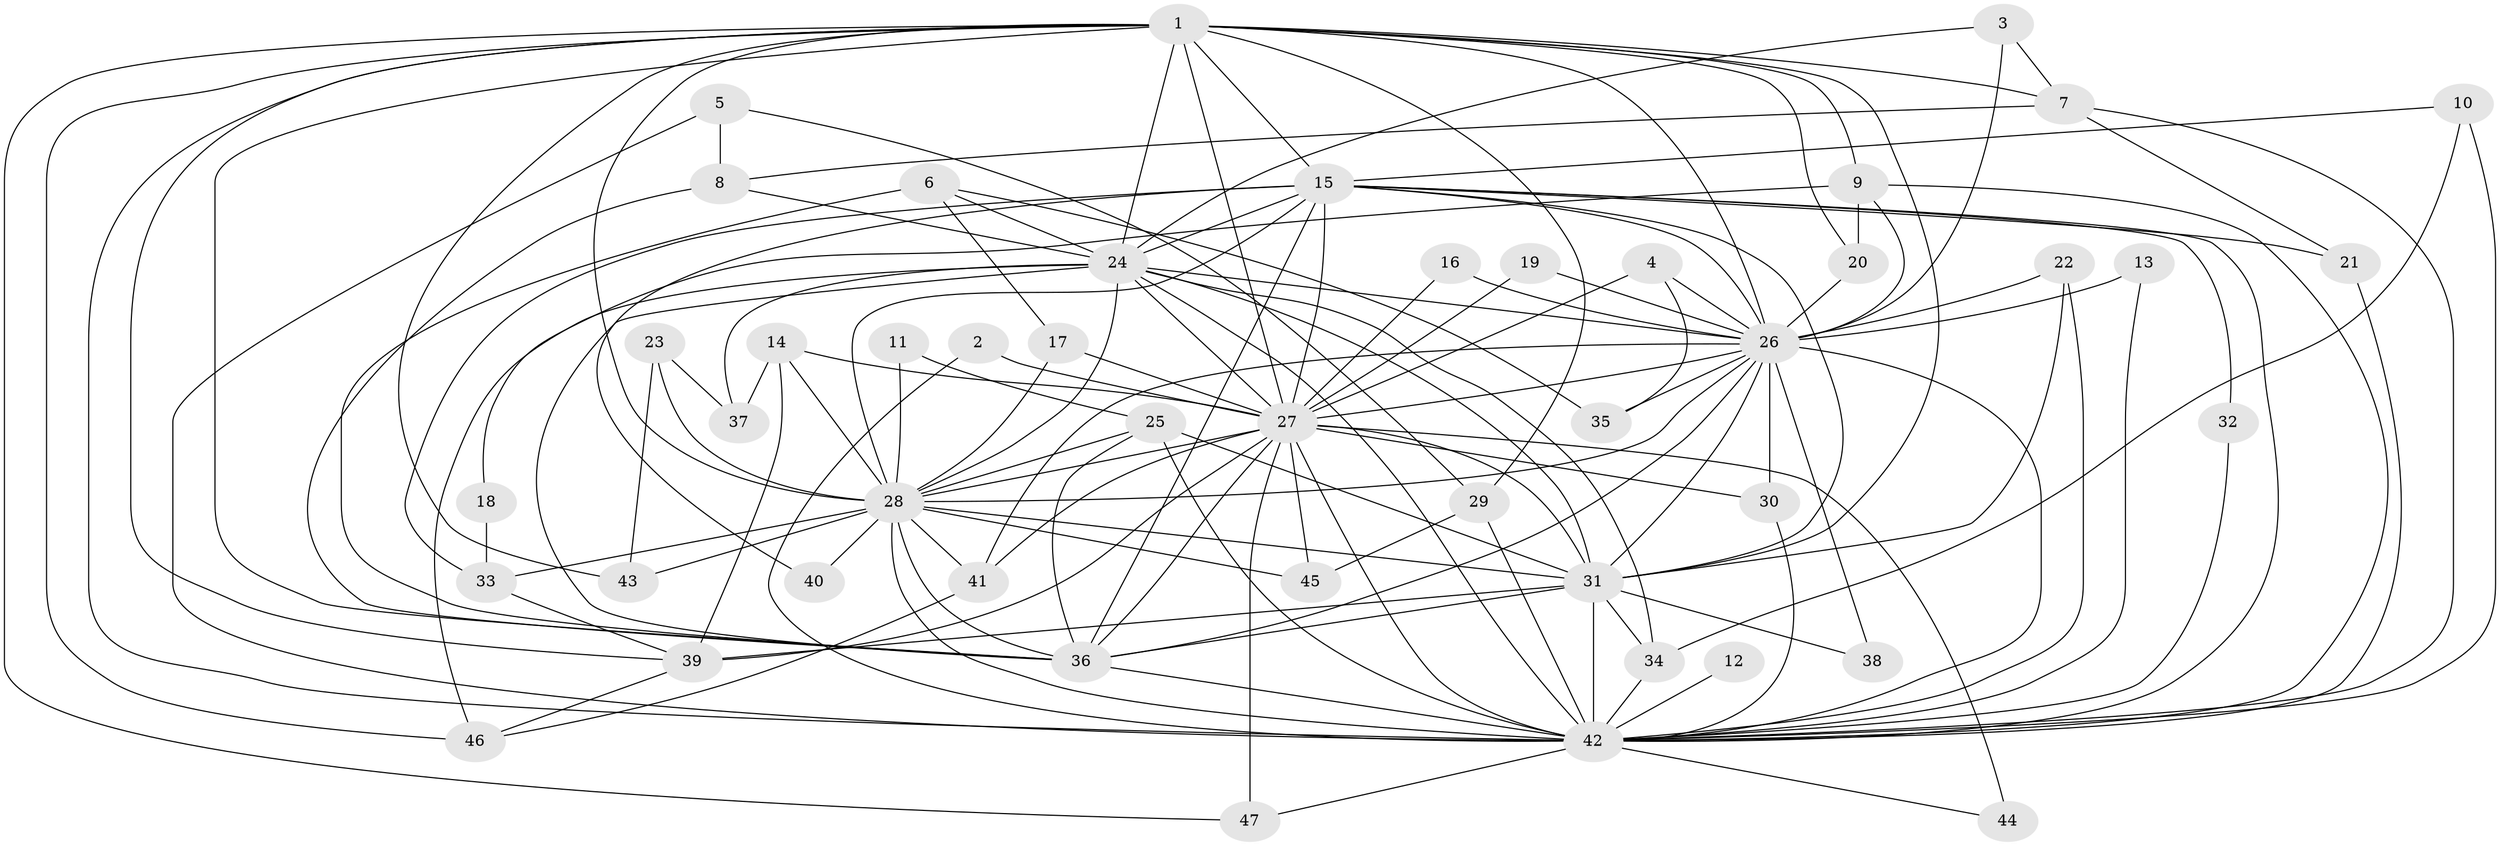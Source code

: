 // original degree distribution, {15: 0.010752688172043012, 26: 0.010752688172043012, 20: 0.010752688172043012, 21: 0.010752688172043012, 30: 0.010752688172043012, 24: 0.010752688172043012, 19: 0.021505376344086023, 17: 0.010752688172043012, 14: 0.010752688172043012, 2: 0.5591397849462365, 7: 0.010752688172043012, 5: 0.043010752688172046, 3: 0.1935483870967742, 4: 0.08602150537634409}
// Generated by graph-tools (version 1.1) at 2025/01/03/09/25 03:01:23]
// undirected, 47 vertices, 134 edges
graph export_dot {
graph [start="1"]
  node [color=gray90,style=filled];
  1;
  2;
  3;
  4;
  5;
  6;
  7;
  8;
  9;
  10;
  11;
  12;
  13;
  14;
  15;
  16;
  17;
  18;
  19;
  20;
  21;
  22;
  23;
  24;
  25;
  26;
  27;
  28;
  29;
  30;
  31;
  32;
  33;
  34;
  35;
  36;
  37;
  38;
  39;
  40;
  41;
  42;
  43;
  44;
  45;
  46;
  47;
  1 -- 7 [weight=1.0];
  1 -- 9 [weight=1.0];
  1 -- 15 [weight=3.0];
  1 -- 20 [weight=1.0];
  1 -- 24 [weight=3.0];
  1 -- 26 [weight=3.0];
  1 -- 27 [weight=3.0];
  1 -- 28 [weight=2.0];
  1 -- 29 [weight=1.0];
  1 -- 31 [weight=3.0];
  1 -- 36 [weight=2.0];
  1 -- 39 [weight=1.0];
  1 -- 42 [weight=3.0];
  1 -- 43 [weight=2.0];
  1 -- 46 [weight=1.0];
  1 -- 47 [weight=1.0];
  2 -- 27 [weight=1.0];
  2 -- 42 [weight=1.0];
  3 -- 7 [weight=1.0];
  3 -- 24 [weight=1.0];
  3 -- 26 [weight=1.0];
  4 -- 26 [weight=1.0];
  4 -- 27 [weight=1.0];
  4 -- 35 [weight=1.0];
  5 -- 8 [weight=1.0];
  5 -- 29 [weight=1.0];
  5 -- 42 [weight=1.0];
  6 -- 17 [weight=1.0];
  6 -- 24 [weight=1.0];
  6 -- 35 [weight=1.0];
  6 -- 36 [weight=1.0];
  7 -- 8 [weight=1.0];
  7 -- 21 [weight=1.0];
  7 -- 42 [weight=1.0];
  8 -- 24 [weight=1.0];
  8 -- 36 [weight=2.0];
  9 -- 18 [weight=1.0];
  9 -- 20 [weight=1.0];
  9 -- 26 [weight=1.0];
  9 -- 42 [weight=1.0];
  10 -- 15 [weight=1.0];
  10 -- 34 [weight=1.0];
  10 -- 42 [weight=2.0];
  11 -- 25 [weight=1.0];
  11 -- 28 [weight=1.0];
  12 -- 42 [weight=1.0];
  13 -- 26 [weight=1.0];
  13 -- 42 [weight=1.0];
  14 -- 27 [weight=1.0];
  14 -- 28 [weight=1.0];
  14 -- 37 [weight=1.0];
  14 -- 39 [weight=1.0];
  15 -- 21 [weight=1.0];
  15 -- 24 [weight=2.0];
  15 -- 26 [weight=1.0];
  15 -- 27 [weight=1.0];
  15 -- 28 [weight=1.0];
  15 -- 31 [weight=1.0];
  15 -- 32 [weight=1.0];
  15 -- 33 [weight=2.0];
  15 -- 36 [weight=1.0];
  15 -- 40 [weight=1.0];
  15 -- 42 [weight=1.0];
  16 -- 26 [weight=2.0];
  16 -- 27 [weight=1.0];
  17 -- 27 [weight=1.0];
  17 -- 28 [weight=1.0];
  18 -- 33 [weight=1.0];
  19 -- 26 [weight=1.0];
  19 -- 27 [weight=1.0];
  20 -- 26 [weight=1.0];
  21 -- 42 [weight=1.0];
  22 -- 26 [weight=1.0];
  22 -- 31 [weight=1.0];
  22 -- 42 [weight=1.0];
  23 -- 28 [weight=1.0];
  23 -- 37 [weight=1.0];
  23 -- 43 [weight=1.0];
  24 -- 26 [weight=1.0];
  24 -- 27 [weight=2.0];
  24 -- 28 [weight=2.0];
  24 -- 31 [weight=1.0];
  24 -- 34 [weight=1.0];
  24 -- 36 [weight=1.0];
  24 -- 37 [weight=1.0];
  24 -- 42 [weight=1.0];
  24 -- 46 [weight=1.0];
  25 -- 28 [weight=1.0];
  25 -- 31 [weight=1.0];
  25 -- 36 [weight=1.0];
  25 -- 42 [weight=1.0];
  26 -- 27 [weight=2.0];
  26 -- 28 [weight=1.0];
  26 -- 30 [weight=1.0];
  26 -- 31 [weight=1.0];
  26 -- 35 [weight=1.0];
  26 -- 36 [weight=1.0];
  26 -- 38 [weight=1.0];
  26 -- 41 [weight=1.0];
  26 -- 42 [weight=1.0];
  27 -- 28 [weight=1.0];
  27 -- 30 [weight=1.0];
  27 -- 31 [weight=1.0];
  27 -- 36 [weight=1.0];
  27 -- 39 [weight=2.0];
  27 -- 41 [weight=2.0];
  27 -- 42 [weight=1.0];
  27 -- 44 [weight=1.0];
  27 -- 45 [weight=1.0];
  27 -- 47 [weight=1.0];
  28 -- 31 [weight=2.0];
  28 -- 33 [weight=1.0];
  28 -- 36 [weight=1.0];
  28 -- 40 [weight=1.0];
  28 -- 41 [weight=1.0];
  28 -- 42 [weight=1.0];
  28 -- 43 [weight=1.0];
  28 -- 45 [weight=1.0];
  29 -- 42 [weight=1.0];
  29 -- 45 [weight=1.0];
  30 -- 42 [weight=1.0];
  31 -- 34 [weight=1.0];
  31 -- 36 [weight=3.0];
  31 -- 38 [weight=1.0];
  31 -- 39 [weight=1.0];
  31 -- 42 [weight=3.0];
  32 -- 42 [weight=1.0];
  33 -- 39 [weight=1.0];
  34 -- 42 [weight=1.0];
  36 -- 42 [weight=1.0];
  39 -- 46 [weight=1.0];
  41 -- 46 [weight=1.0];
  42 -- 44 [weight=1.0];
  42 -- 47 [weight=1.0];
}
